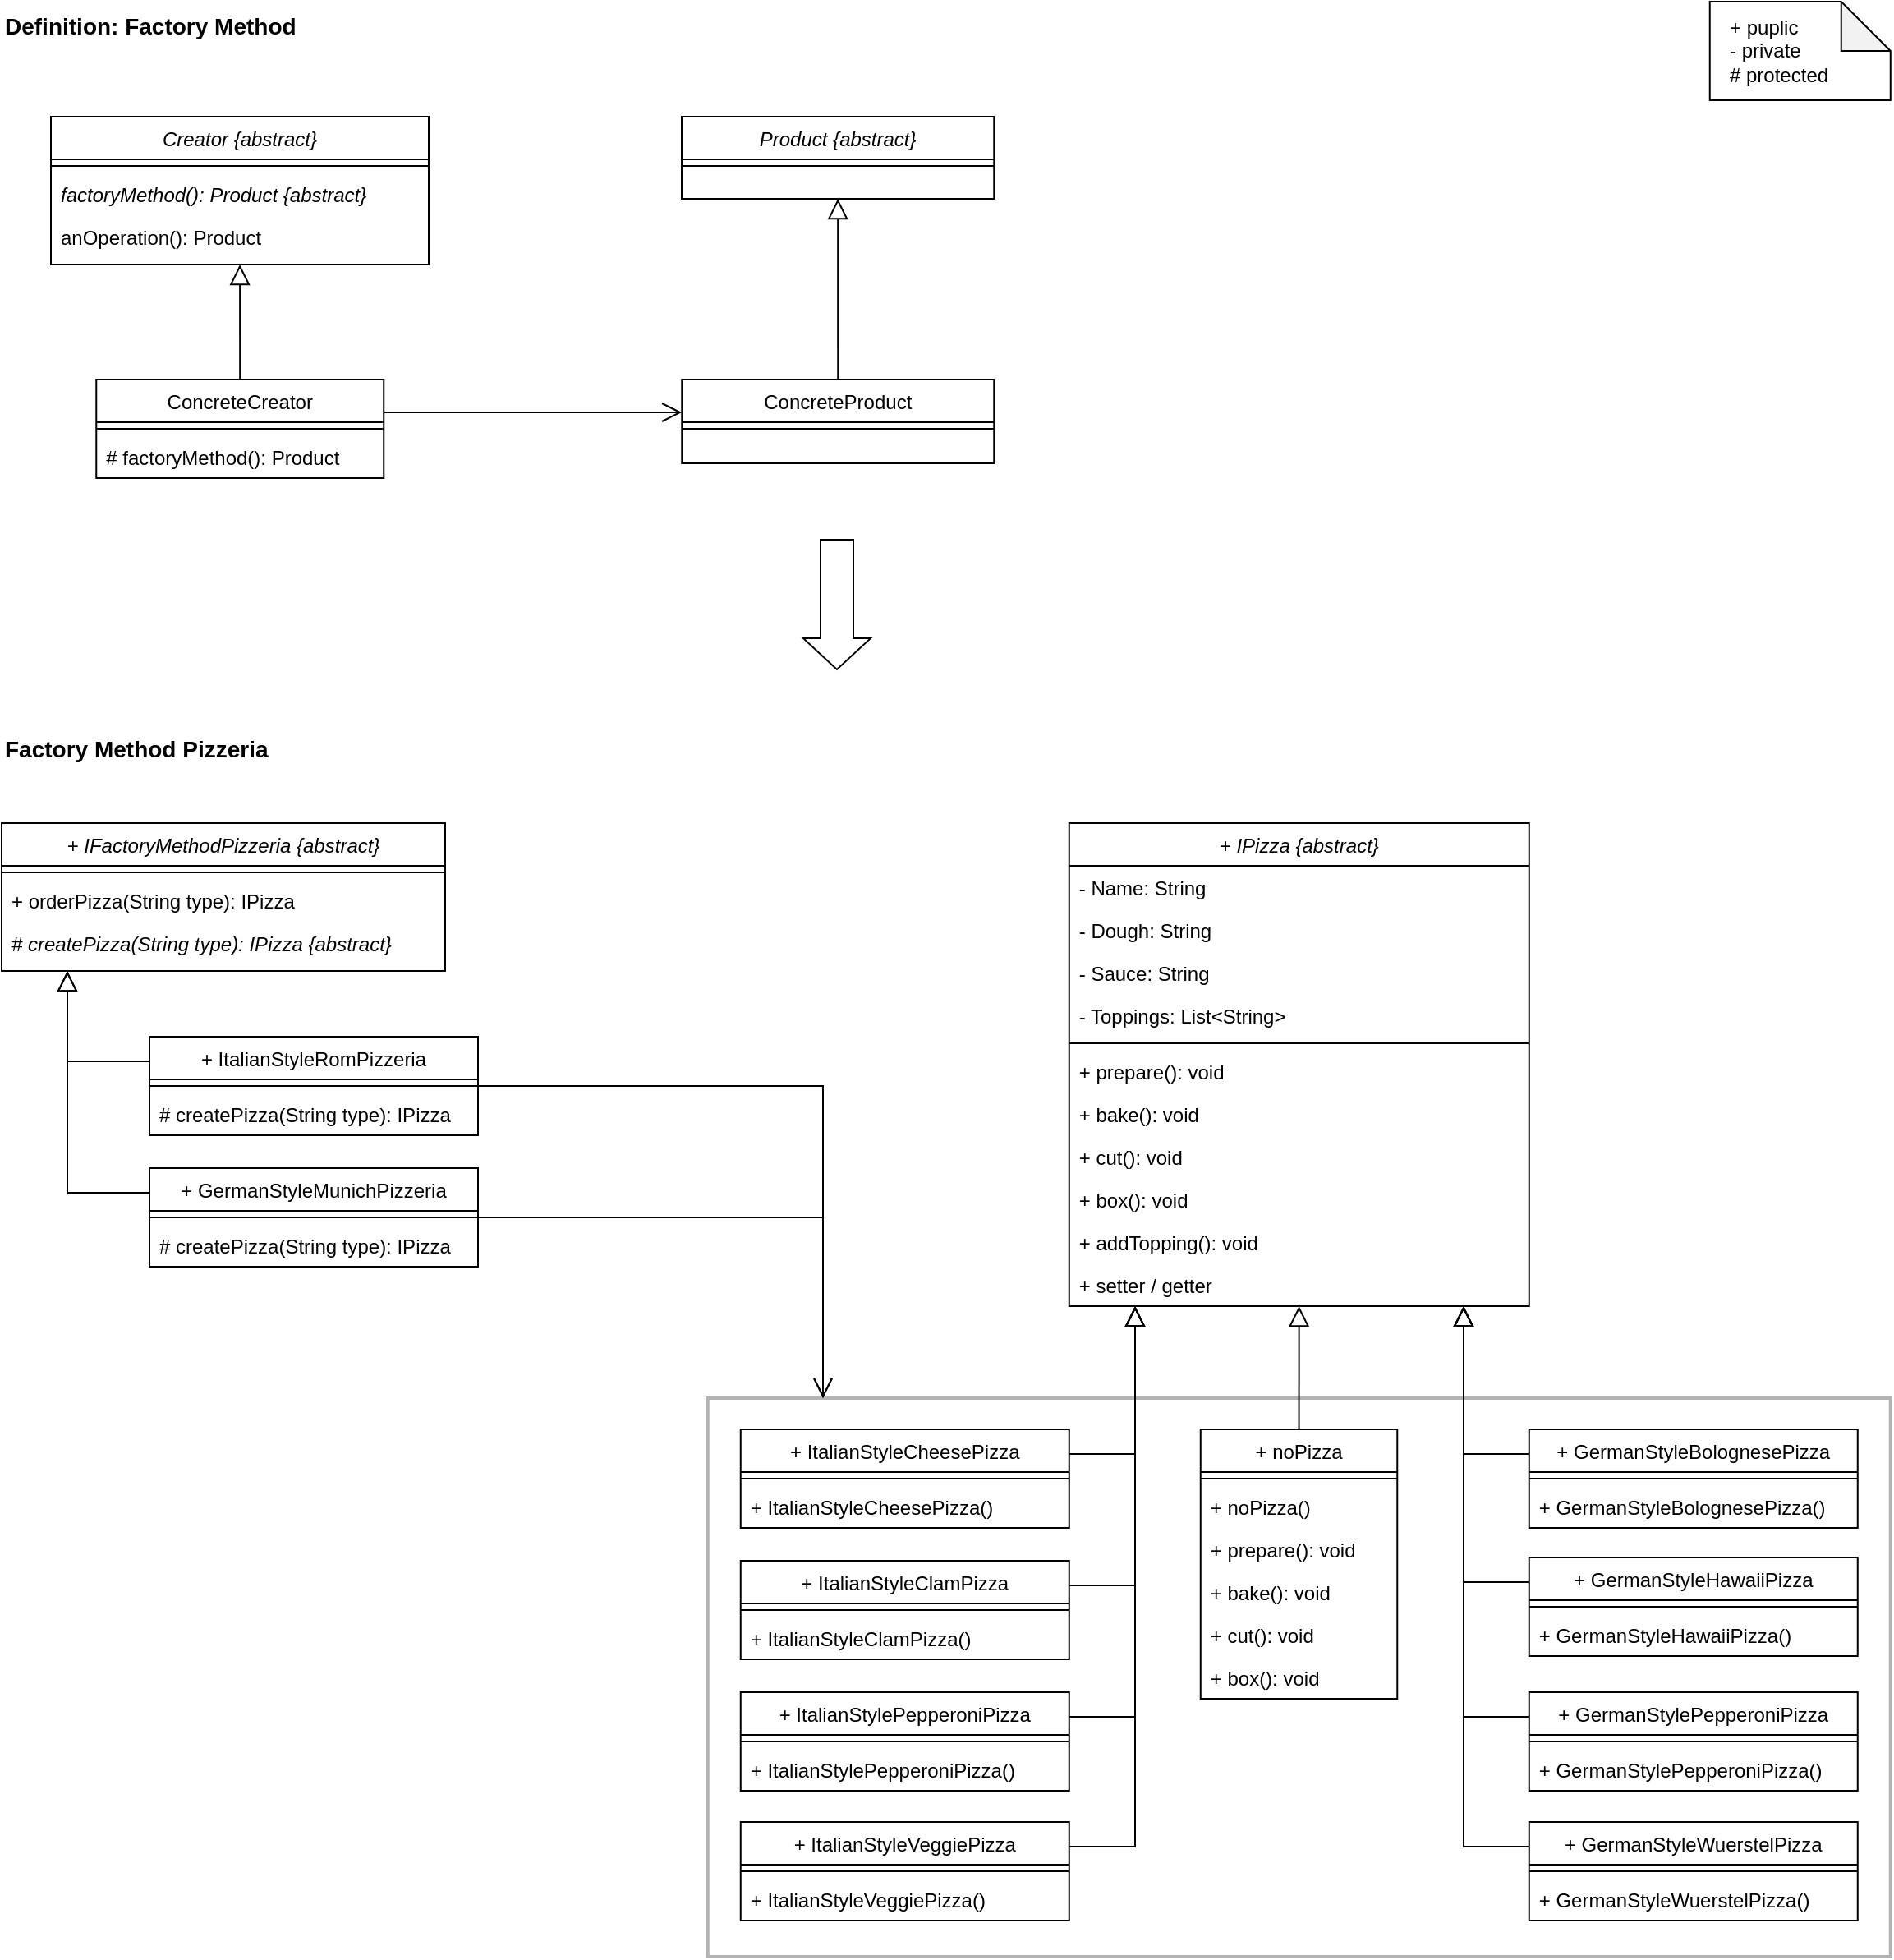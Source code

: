 <mxfile version="24.1.0" type="device">
  <diagram id="C5RBs43oDa-KdzZeNtuy" name="Page-1">
    <mxGraphModel dx="1418" dy="1647" grid="1" gridSize="10" guides="1" tooltips="1" connect="1" arrows="1" fold="1" page="1" pageScale="1" pageWidth="1169" pageHeight="827" math="0" shadow="0">
      <root>
        <mxCell id="WIyWlLk6GJQsqaUBKTNV-0" />
        <mxCell id="WIyWlLk6GJQsqaUBKTNV-1" parent="WIyWlLk6GJQsqaUBKTNV-0" />
        <mxCell id="6FyitzH5xC6aoxi7p-sE-175" value="" style="rounded=0;whiteSpace=wrap;html=1;strokeWidth=2;strokeColor=#B3B3B3;" parent="WIyWlLk6GJQsqaUBKTNV-1" vertex="1">
          <mxGeometry x="439.88" y="30" width="720" height="340" as="geometry" />
        </mxCell>
        <mxCell id="zkfFHV4jXpPFQw0GAbJ--0" value="+ IFactoryMethodPizzeria {abstract}" style="swimlane;fontStyle=2;align=center;verticalAlign=top;childLayout=stackLayout;horizontal=1;startSize=26;horizontalStack=0;resizeParent=1;resizeLast=0;collapsible=1;marginBottom=0;rounded=0;shadow=0;strokeWidth=1;" parent="WIyWlLk6GJQsqaUBKTNV-1" vertex="1">
          <mxGeometry x="10" y="-320" width="270" height="90" as="geometry">
            <mxRectangle x="230" y="140" width="160" height="26" as="alternateBounds" />
          </mxGeometry>
        </mxCell>
        <mxCell id="zkfFHV4jXpPFQw0GAbJ--4" value="" style="line;html=1;strokeWidth=1;align=left;verticalAlign=middle;spacingTop=-1;spacingLeft=3;spacingRight=3;rotatable=0;labelPosition=right;points=[];portConstraint=eastwest;" parent="zkfFHV4jXpPFQw0GAbJ--0" vertex="1">
          <mxGeometry y="26" width="270" height="8" as="geometry" />
        </mxCell>
        <mxCell id="6FyitzH5xC6aoxi7p-sE-13" value="+ orderPizza(String type): IPizza" style="text;align=left;verticalAlign=top;spacingLeft=4;spacingRight=4;overflow=hidden;rotatable=0;points=[[0,0.5],[1,0.5]];portConstraint=eastwest;" parent="zkfFHV4jXpPFQw0GAbJ--0" vertex="1">
          <mxGeometry y="34" width="270" height="26" as="geometry" />
        </mxCell>
        <mxCell id="zkfFHV4jXpPFQw0GAbJ--5" value="# createPizza(String type): IPizza {abstract}" style="text;align=left;verticalAlign=top;spacingLeft=4;spacingRight=4;overflow=hidden;rotatable=0;points=[[0,0.5],[1,0.5]];portConstraint=eastwest;fontStyle=2" parent="zkfFHV4jXpPFQw0GAbJ--0" vertex="1">
          <mxGeometry y="60" width="270" height="26" as="geometry" />
        </mxCell>
        <mxCell id="zkfFHV4jXpPFQw0GAbJ--6" value="+ GermanStyleMunichPizzeria" style="swimlane;fontStyle=0;align=center;verticalAlign=top;childLayout=stackLayout;horizontal=1;startSize=26;horizontalStack=0;resizeParent=1;resizeLast=0;collapsible=1;marginBottom=0;rounded=0;shadow=0;strokeWidth=1;" parent="WIyWlLk6GJQsqaUBKTNV-1" vertex="1">
          <mxGeometry x="100" y="-110" width="200" height="60" as="geometry">
            <mxRectangle x="130" y="380" width="160" height="26" as="alternateBounds" />
          </mxGeometry>
        </mxCell>
        <mxCell id="zkfFHV4jXpPFQw0GAbJ--9" value="" style="line;html=1;strokeWidth=1;align=left;verticalAlign=middle;spacingTop=-1;spacingLeft=3;spacingRight=3;rotatable=0;labelPosition=right;points=[];portConstraint=eastwest;" parent="zkfFHV4jXpPFQw0GAbJ--6" vertex="1">
          <mxGeometry y="26" width="200" height="8" as="geometry" />
        </mxCell>
        <mxCell id="6FyitzH5xC6aoxi7p-sE-15" value="# createPizza(String type): IPizza" style="text;align=left;verticalAlign=top;spacingLeft=4;spacingRight=4;overflow=hidden;rotatable=0;points=[[0,0.5],[1,0.5]];portConstraint=eastwest;fontStyle=0" parent="zkfFHV4jXpPFQw0GAbJ--6" vertex="1">
          <mxGeometry y="34" width="200" height="26" as="geometry" />
        </mxCell>
        <mxCell id="zkfFHV4jXpPFQw0GAbJ--12" value="" style="endArrow=block;endSize=10;endFill=0;shadow=0;strokeWidth=1;rounded=0;edgeStyle=elbowEdgeStyle;exitX=0;exitY=0.25;exitDx=0;exitDy=0;" parent="WIyWlLk6GJQsqaUBKTNV-1" source="zkfFHV4jXpPFQw0GAbJ--6" target="zkfFHV4jXpPFQw0GAbJ--0" edge="1">
          <mxGeometry width="160" relative="1" as="geometry">
            <mxPoint x="80" y="-257" as="sourcePoint" />
            <mxPoint x="80" y="-257" as="targetPoint" />
            <Array as="points">
              <mxPoint x="50" y="-100" />
            </Array>
          </mxGeometry>
        </mxCell>
        <mxCell id="6FyitzH5xC6aoxi7p-sE-14" value="&lt;div&gt;+ puplic&lt;/div&gt;&lt;div&gt;- private&lt;/div&gt;&lt;div&gt;# protected&lt;/div&gt;" style="shape=note;whiteSpace=wrap;html=1;backgroundOutline=1;darkOpacity=0.05;align=left;spacingLeft=10;" parent="WIyWlLk6GJQsqaUBKTNV-1" vertex="1">
          <mxGeometry x="1049.88" y="-820" width="110" height="60" as="geometry" />
        </mxCell>
        <mxCell id="6FyitzH5xC6aoxi7p-sE-16" value="+ ItalianStyleRomPizzeria" style="swimlane;fontStyle=0;align=center;verticalAlign=top;childLayout=stackLayout;horizontal=1;startSize=26;horizontalStack=0;resizeParent=1;resizeLast=0;collapsible=1;marginBottom=0;rounded=0;shadow=0;strokeWidth=1;" parent="WIyWlLk6GJQsqaUBKTNV-1" vertex="1">
          <mxGeometry x="100" y="-190" width="200" height="60" as="geometry">
            <mxRectangle x="130" y="380" width="160" height="26" as="alternateBounds" />
          </mxGeometry>
        </mxCell>
        <mxCell id="6FyitzH5xC6aoxi7p-sE-17" value="" style="line;html=1;strokeWidth=1;align=left;verticalAlign=middle;spacingTop=-1;spacingLeft=3;spacingRight=3;rotatable=0;labelPosition=right;points=[];portConstraint=eastwest;" parent="6FyitzH5xC6aoxi7p-sE-16" vertex="1">
          <mxGeometry y="26" width="200" height="8" as="geometry" />
        </mxCell>
        <mxCell id="6FyitzH5xC6aoxi7p-sE-18" value="# createPizza(String type): IPizza" style="text;align=left;verticalAlign=top;spacingLeft=4;spacingRight=4;overflow=hidden;rotatable=0;points=[[0,0.5],[1,0.5]];portConstraint=eastwest;fontStyle=0" parent="6FyitzH5xC6aoxi7p-sE-16" vertex="1">
          <mxGeometry y="34" width="200" height="26" as="geometry" />
        </mxCell>
        <mxCell id="6FyitzH5xC6aoxi7p-sE-19" value="" style="endArrow=block;endSize=10;endFill=0;shadow=0;strokeWidth=1;rounded=0;edgeStyle=elbowEdgeStyle;exitX=0;exitY=0.25;exitDx=0;exitDy=0;" parent="WIyWlLk6GJQsqaUBKTNV-1" source="6FyitzH5xC6aoxi7p-sE-16" target="zkfFHV4jXpPFQw0GAbJ--0" edge="1">
          <mxGeometry width="160" relative="1" as="geometry">
            <mxPoint x="31" y="-160" as="sourcePoint" />
            <mxPoint x="171" y="-240" as="targetPoint" />
            <Array as="points">
              <mxPoint x="50" y="-180" />
            </Array>
          </mxGeometry>
        </mxCell>
        <mxCell id="6FyitzH5xC6aoxi7p-sE-20" value="+ IPizza {abstract}" style="swimlane;fontStyle=2;align=center;verticalAlign=top;childLayout=stackLayout;horizontal=1;startSize=26;horizontalStack=0;resizeParent=1;resizeLast=0;collapsible=1;marginBottom=0;rounded=0;shadow=0;strokeWidth=1;" parent="WIyWlLk6GJQsqaUBKTNV-1" vertex="1">
          <mxGeometry x="659.88" y="-320" width="280" height="294" as="geometry">
            <mxRectangle x="230" y="140" width="160" height="26" as="alternateBounds" />
          </mxGeometry>
        </mxCell>
        <mxCell id="6FyitzH5xC6aoxi7p-sE-32" value="- Name: String" style="text;align=left;verticalAlign=top;spacingLeft=4;spacingRight=4;overflow=hidden;rotatable=0;points=[[0,0.5],[1,0.5]];portConstraint=eastwest;" parent="6FyitzH5xC6aoxi7p-sE-20" vertex="1">
          <mxGeometry y="26" width="280" height="26" as="geometry" />
        </mxCell>
        <mxCell id="6FyitzH5xC6aoxi7p-sE-33" value="- Dough: String" style="text;align=left;verticalAlign=top;spacingLeft=4;spacingRight=4;overflow=hidden;rotatable=0;points=[[0,0.5],[1,0.5]];portConstraint=eastwest;" parent="6FyitzH5xC6aoxi7p-sE-20" vertex="1">
          <mxGeometry y="52" width="280" height="26" as="geometry" />
        </mxCell>
        <mxCell id="6FyitzH5xC6aoxi7p-sE-34" value="- Sauce: String" style="text;align=left;verticalAlign=top;spacingLeft=4;spacingRight=4;overflow=hidden;rotatable=0;points=[[0,0.5],[1,0.5]];portConstraint=eastwest;" parent="6FyitzH5xC6aoxi7p-sE-20" vertex="1">
          <mxGeometry y="78" width="280" height="26" as="geometry" />
        </mxCell>
        <mxCell id="6FyitzH5xC6aoxi7p-sE-35" value="- Toppings: List&lt;String&gt;" style="text;align=left;verticalAlign=top;spacingLeft=4;spacingRight=4;overflow=hidden;rotatable=0;points=[[0,0.5],[1,0.5]];portConstraint=eastwest;" parent="6FyitzH5xC6aoxi7p-sE-20" vertex="1">
          <mxGeometry y="104" width="280" height="26" as="geometry" />
        </mxCell>
        <mxCell id="6FyitzH5xC6aoxi7p-sE-21" value="" style="line;html=1;strokeWidth=1;align=left;verticalAlign=middle;spacingTop=-1;spacingLeft=3;spacingRight=3;rotatable=0;labelPosition=right;points=[];portConstraint=eastwest;" parent="6FyitzH5xC6aoxi7p-sE-20" vertex="1">
          <mxGeometry y="130" width="280" height="8" as="geometry" />
        </mxCell>
        <mxCell id="6FyitzH5xC6aoxi7p-sE-22" value="+ prepare(): void" style="text;align=left;verticalAlign=top;spacingLeft=4;spacingRight=4;overflow=hidden;rotatable=0;points=[[0,0.5],[1,0.5]];portConstraint=eastwest;fontStyle=0" parent="6FyitzH5xC6aoxi7p-sE-20" vertex="1">
          <mxGeometry y="138" width="280" height="26" as="geometry" />
        </mxCell>
        <mxCell id="6FyitzH5xC6aoxi7p-sE-36" value="+ bake(): void" style="text;align=left;verticalAlign=top;spacingLeft=4;spacingRight=4;overflow=hidden;rotatable=0;points=[[0,0.5],[1,0.5]];portConstraint=eastwest;fontStyle=0" parent="6FyitzH5xC6aoxi7p-sE-20" vertex="1">
          <mxGeometry y="164" width="280" height="26" as="geometry" />
        </mxCell>
        <mxCell id="6FyitzH5xC6aoxi7p-sE-37" value="+ cut(): void" style="text;align=left;verticalAlign=top;spacingLeft=4;spacingRight=4;overflow=hidden;rotatable=0;points=[[0,0.5],[1,0.5]];portConstraint=eastwest;fontStyle=0" parent="6FyitzH5xC6aoxi7p-sE-20" vertex="1">
          <mxGeometry y="190" width="280" height="26" as="geometry" />
        </mxCell>
        <mxCell id="6FyitzH5xC6aoxi7p-sE-38" value="+ box(): void" style="text;align=left;verticalAlign=top;spacingLeft=4;spacingRight=4;overflow=hidden;rotatable=0;points=[[0,0.5],[1,0.5]];portConstraint=eastwest;fontStyle=0" parent="6FyitzH5xC6aoxi7p-sE-20" vertex="1">
          <mxGeometry y="216" width="280" height="26" as="geometry" />
        </mxCell>
        <mxCell id="6FyitzH5xC6aoxi7p-sE-39" value="+ addTopping(): void" style="text;align=left;verticalAlign=top;spacingLeft=4;spacingRight=4;overflow=hidden;rotatable=0;points=[[0,0.5],[1,0.5]];portConstraint=eastwest;fontStyle=0" parent="6FyitzH5xC6aoxi7p-sE-20" vertex="1">
          <mxGeometry y="242" width="280" height="26" as="geometry" />
        </mxCell>
        <mxCell id="6FyitzH5xC6aoxi7p-sE-40" value="+ setter / getter" style="text;align=left;verticalAlign=top;spacingLeft=4;spacingRight=4;overflow=hidden;rotatable=0;points=[[0,0.5],[1,0.5]];portConstraint=eastwest;fontStyle=0" parent="6FyitzH5xC6aoxi7p-sE-20" vertex="1">
          <mxGeometry y="268" width="280" height="26" as="geometry" />
        </mxCell>
        <mxCell id="6FyitzH5xC6aoxi7p-sE-24" value="+ GermanStyleBolognesePizza" style="swimlane;fontStyle=0;align=center;verticalAlign=top;childLayout=stackLayout;horizontal=1;startSize=26;horizontalStack=0;resizeParent=1;resizeLast=0;collapsible=1;marginBottom=0;rounded=0;shadow=0;strokeWidth=1;" parent="WIyWlLk6GJQsqaUBKTNV-1" vertex="1">
          <mxGeometry x="939.88" y="49" width="200" height="60" as="geometry">
            <mxRectangle x="130" y="380" width="160" height="26" as="alternateBounds" />
          </mxGeometry>
        </mxCell>
        <mxCell id="6FyitzH5xC6aoxi7p-sE-25" value="" style="line;html=1;strokeWidth=1;align=left;verticalAlign=middle;spacingTop=-1;spacingLeft=3;spacingRight=3;rotatable=0;labelPosition=right;points=[];portConstraint=eastwest;" parent="6FyitzH5xC6aoxi7p-sE-24" vertex="1">
          <mxGeometry y="26" width="200" height="8" as="geometry" />
        </mxCell>
        <mxCell id="6FyitzH5xC6aoxi7p-sE-86" value="+ GermanStyleBolognesePizza()" style="text;align=left;verticalAlign=top;spacingLeft=4;spacingRight=4;overflow=hidden;rotatable=0;points=[[0,0.5],[1,0.5]];portConstraint=eastwest;fontStyle=0" parent="6FyitzH5xC6aoxi7p-sE-24" vertex="1">
          <mxGeometry y="34" width="200" height="26" as="geometry" />
        </mxCell>
        <mxCell id="6FyitzH5xC6aoxi7p-sE-27" value="" style="endArrow=block;endSize=10;endFill=0;shadow=0;strokeWidth=1;rounded=0;edgeStyle=elbowEdgeStyle;exitX=0;exitY=0.25;exitDx=0;exitDy=0;" parent="WIyWlLk6GJQsqaUBKTNV-1" source="6FyitzH5xC6aoxi7p-sE-24" target="6FyitzH5xC6aoxi7p-sE-20" edge="1">
          <mxGeometry width="160" relative="1" as="geometry">
            <mxPoint x="869" y="42" as="sourcePoint" />
            <mxPoint x="955" y="29" as="targetPoint" />
            <Array as="points">
              <mxPoint x="900" y="44" />
            </Array>
          </mxGeometry>
        </mxCell>
        <mxCell id="6FyitzH5xC6aoxi7p-sE-31" value="" style="endArrow=block;endSize=10;endFill=0;shadow=0;strokeWidth=1;rounded=0;edgeStyle=elbowEdgeStyle;exitX=0;exitY=0.25;exitDx=0;exitDy=0;" parent="WIyWlLk6GJQsqaUBKTNV-1" source="6FyitzH5xC6aoxi7p-sE-87" target="6FyitzH5xC6aoxi7p-sE-20" edge="1">
          <mxGeometry width="160" relative="1" as="geometry">
            <mxPoint x="929" y="246.94" as="sourcePoint" />
            <mxPoint x="965" y="39" as="targetPoint" />
            <Array as="points">
              <mxPoint x="900" y="130" />
            </Array>
          </mxGeometry>
        </mxCell>
        <mxCell id="6FyitzH5xC6aoxi7p-sE-51" value="+ noPizza" style="swimlane;fontStyle=0;align=center;verticalAlign=top;childLayout=stackLayout;horizontal=1;startSize=26;horizontalStack=0;resizeParent=1;resizeLast=0;collapsible=1;marginBottom=0;rounded=0;shadow=0;strokeWidth=1;" parent="WIyWlLk6GJQsqaUBKTNV-1" vertex="1">
          <mxGeometry x="739.88" y="49" width="119.75" height="164" as="geometry">
            <mxRectangle x="130" y="380" width="160" height="26" as="alternateBounds" />
          </mxGeometry>
        </mxCell>
        <mxCell id="6FyitzH5xC6aoxi7p-sE-52" value="" style="line;html=1;strokeWidth=1;align=left;verticalAlign=middle;spacingTop=-1;spacingLeft=3;spacingRight=3;rotatable=0;labelPosition=right;points=[];portConstraint=eastwest;" parent="6FyitzH5xC6aoxi7p-sE-51" vertex="1">
          <mxGeometry y="26" width="119.75" height="8" as="geometry" />
        </mxCell>
        <mxCell id="6FyitzH5xC6aoxi7p-sE-101" value="+ noPizza()" style="text;align=left;verticalAlign=top;spacingLeft=4;spacingRight=4;overflow=hidden;rotatable=0;points=[[0,0.5],[1,0.5]];portConstraint=eastwest;fontStyle=0" parent="6FyitzH5xC6aoxi7p-sE-51" vertex="1">
          <mxGeometry y="34" width="119.75" height="26" as="geometry" />
        </mxCell>
        <mxCell id="6FyitzH5xC6aoxi7p-sE-53" value="+ prepare(): void" style="text;align=left;verticalAlign=top;spacingLeft=4;spacingRight=4;overflow=hidden;rotatable=0;points=[[0,0.5],[1,0.5]];portConstraint=eastwest;fontStyle=0" parent="6FyitzH5xC6aoxi7p-sE-51" vertex="1">
          <mxGeometry y="60" width="119.75" height="26" as="geometry" />
        </mxCell>
        <mxCell id="6FyitzH5xC6aoxi7p-sE-54" value="+ bake(): void" style="text;align=left;verticalAlign=top;spacingLeft=4;spacingRight=4;overflow=hidden;rotatable=0;points=[[0,0.5],[1,0.5]];portConstraint=eastwest;fontStyle=0" parent="6FyitzH5xC6aoxi7p-sE-51" vertex="1">
          <mxGeometry y="86" width="119.75" height="26" as="geometry" />
        </mxCell>
        <mxCell id="6FyitzH5xC6aoxi7p-sE-55" value="+ cut(): void" style="text;align=left;verticalAlign=top;spacingLeft=4;spacingRight=4;overflow=hidden;rotatable=0;points=[[0,0.5],[1,0.5]];portConstraint=eastwest;fontStyle=0" parent="6FyitzH5xC6aoxi7p-sE-51" vertex="1">
          <mxGeometry y="112" width="119.75" height="26" as="geometry" />
        </mxCell>
        <mxCell id="6FyitzH5xC6aoxi7p-sE-56" value="+ box(): void" style="text;align=left;verticalAlign=top;spacingLeft=4;spacingRight=4;overflow=hidden;rotatable=0;points=[[0,0.5],[1,0.5]];portConstraint=eastwest;fontStyle=0" parent="6FyitzH5xC6aoxi7p-sE-51" vertex="1">
          <mxGeometry y="138" width="119.75" height="26" as="geometry" />
        </mxCell>
        <mxCell id="6FyitzH5xC6aoxi7p-sE-57" value="+ ItalianStyleCheesePizza" style="swimlane;fontStyle=0;align=center;verticalAlign=top;childLayout=stackLayout;horizontal=1;startSize=26;horizontalStack=0;resizeParent=1;resizeLast=0;collapsible=1;marginBottom=0;rounded=0;shadow=0;strokeWidth=1;" parent="WIyWlLk6GJQsqaUBKTNV-1" vertex="1">
          <mxGeometry x="459.88" y="49" width="200" height="60" as="geometry">
            <mxRectangle x="130" y="380" width="160" height="26" as="alternateBounds" />
          </mxGeometry>
        </mxCell>
        <mxCell id="6FyitzH5xC6aoxi7p-sE-58" value="" style="line;html=1;strokeWidth=1;align=left;verticalAlign=middle;spacingTop=-1;spacingLeft=3;spacingRight=3;rotatable=0;labelPosition=right;points=[];portConstraint=eastwest;" parent="6FyitzH5xC6aoxi7p-sE-57" vertex="1">
          <mxGeometry y="26" width="200" height="8" as="geometry" />
        </mxCell>
        <mxCell id="6FyitzH5xC6aoxi7p-sE-62" value="+ ItalianStyleCheesePizza()" style="text;align=left;verticalAlign=top;spacingLeft=4;spacingRight=4;overflow=hidden;rotatable=0;points=[[0,0.5],[1,0.5]];portConstraint=eastwest;fontStyle=0" parent="6FyitzH5xC6aoxi7p-sE-57" vertex="1">
          <mxGeometry y="34" width="200" height="26" as="geometry" />
        </mxCell>
        <mxCell id="6FyitzH5xC6aoxi7p-sE-63" value="" style="endArrow=block;endSize=10;endFill=0;shadow=0;strokeWidth=1;rounded=0;edgeStyle=elbowEdgeStyle;exitX=1;exitY=0.25;exitDx=0;exitDy=0;" parent="WIyWlLk6GJQsqaUBKTNV-1" source="6FyitzH5xC6aoxi7p-sE-57" target="6FyitzH5xC6aoxi7p-sE-20" edge="1">
          <mxGeometry width="160" relative="1" as="geometry">
            <mxPoint x="670" y="44" as="sourcePoint" />
            <mxPoint x="700.25" y="-7" as="targetPoint" />
            <Array as="points">
              <mxPoint x="700" y="40" />
            </Array>
          </mxGeometry>
        </mxCell>
        <mxCell id="6FyitzH5xC6aoxi7p-sE-64" value="" style="endArrow=block;endSize=10;endFill=0;shadow=0;strokeWidth=1;rounded=0;edgeStyle=elbowEdgeStyle;exitX=1;exitY=0.25;exitDx=0;exitDy=0;" parent="WIyWlLk6GJQsqaUBKTNV-1" source="6FyitzH5xC6aoxi7p-sE-65" target="6FyitzH5xC6aoxi7p-sE-20" edge="1">
          <mxGeometry width="160" relative="1" as="geometry">
            <mxPoint x="684" y="229" as="sourcePoint" />
            <mxPoint x="700.25" y="-7" as="targetPoint" />
            <Array as="points">
              <mxPoint x="700" y="120" />
            </Array>
          </mxGeometry>
        </mxCell>
        <mxCell id="6FyitzH5xC6aoxi7p-sE-65" value="+ ItalianStyleClamPizza" style="swimlane;fontStyle=0;align=center;verticalAlign=top;childLayout=stackLayout;horizontal=1;startSize=26;horizontalStack=0;resizeParent=1;resizeLast=0;collapsible=1;marginBottom=0;rounded=0;shadow=0;strokeWidth=1;" parent="WIyWlLk6GJQsqaUBKTNV-1" vertex="1">
          <mxGeometry x="459.88" y="129" width="200" height="60" as="geometry">
            <mxRectangle x="130" y="380" width="160" height="26" as="alternateBounds" />
          </mxGeometry>
        </mxCell>
        <mxCell id="6FyitzH5xC6aoxi7p-sE-66" value="" style="line;html=1;strokeWidth=1;align=left;verticalAlign=middle;spacingTop=-1;spacingLeft=3;spacingRight=3;rotatable=0;labelPosition=right;points=[];portConstraint=eastwest;" parent="6FyitzH5xC6aoxi7p-sE-65" vertex="1">
          <mxGeometry y="26" width="200" height="8" as="geometry" />
        </mxCell>
        <mxCell id="6FyitzH5xC6aoxi7p-sE-77" value="+ ItalianStyleClamPizza()" style="text;align=left;verticalAlign=top;spacingLeft=4;spacingRight=4;overflow=hidden;rotatable=0;points=[[0,0.5],[1,0.5]];portConstraint=eastwest;fontStyle=0" parent="6FyitzH5xC6aoxi7p-sE-65" vertex="1">
          <mxGeometry y="34" width="200" height="26" as="geometry" />
        </mxCell>
        <mxCell id="6FyitzH5xC6aoxi7p-sE-78" value="+ ItalianStylePepperoniPizza" style="swimlane;fontStyle=0;align=center;verticalAlign=top;childLayout=stackLayout;horizontal=1;startSize=26;horizontalStack=0;resizeParent=1;resizeLast=0;collapsible=1;marginBottom=0;rounded=0;shadow=0;strokeWidth=1;" parent="WIyWlLk6GJQsqaUBKTNV-1" vertex="1">
          <mxGeometry x="459.88" y="209" width="200" height="60" as="geometry">
            <mxRectangle x="130" y="380" width="160" height="26" as="alternateBounds" />
          </mxGeometry>
        </mxCell>
        <mxCell id="6FyitzH5xC6aoxi7p-sE-79" value="" style="line;html=1;strokeWidth=1;align=left;verticalAlign=middle;spacingTop=-1;spacingLeft=3;spacingRight=3;rotatable=0;labelPosition=right;points=[];portConstraint=eastwest;" parent="6FyitzH5xC6aoxi7p-sE-78" vertex="1">
          <mxGeometry y="26" width="200" height="8" as="geometry" />
        </mxCell>
        <mxCell id="6FyitzH5xC6aoxi7p-sE-80" value="+ ItalianStylePepperoniPizza()" style="text;align=left;verticalAlign=top;spacingLeft=4;spacingRight=4;overflow=hidden;rotatable=0;points=[[0,0.5],[1,0.5]];portConstraint=eastwest;fontStyle=0" parent="6FyitzH5xC6aoxi7p-sE-78" vertex="1">
          <mxGeometry y="34" width="200" height="26" as="geometry" />
        </mxCell>
        <mxCell id="6FyitzH5xC6aoxi7p-sE-81" value="+ ItalianStyleVeggiePizza" style="swimlane;fontStyle=0;align=center;verticalAlign=top;childLayout=stackLayout;horizontal=1;startSize=26;horizontalStack=0;resizeParent=1;resizeLast=0;collapsible=1;marginBottom=0;rounded=0;shadow=0;strokeWidth=1;" parent="WIyWlLk6GJQsqaUBKTNV-1" vertex="1">
          <mxGeometry x="459.88" y="288" width="200" height="60" as="geometry">
            <mxRectangle x="130" y="380" width="160" height="26" as="alternateBounds" />
          </mxGeometry>
        </mxCell>
        <mxCell id="6FyitzH5xC6aoxi7p-sE-82" value="" style="line;html=1;strokeWidth=1;align=left;verticalAlign=middle;spacingTop=-1;spacingLeft=3;spacingRight=3;rotatable=0;labelPosition=right;points=[];portConstraint=eastwest;" parent="6FyitzH5xC6aoxi7p-sE-81" vertex="1">
          <mxGeometry y="26" width="200" height="8" as="geometry" />
        </mxCell>
        <mxCell id="6FyitzH5xC6aoxi7p-sE-83" value="+ ItalianStyleVeggiePizza()" style="text;align=left;verticalAlign=top;spacingLeft=4;spacingRight=4;overflow=hidden;rotatable=0;points=[[0,0.5],[1,0.5]];portConstraint=eastwest;fontStyle=0" parent="6FyitzH5xC6aoxi7p-sE-81" vertex="1">
          <mxGeometry y="34" width="200" height="26" as="geometry" />
        </mxCell>
        <mxCell id="6FyitzH5xC6aoxi7p-sE-84" value="" style="endArrow=block;endSize=10;endFill=0;shadow=0;strokeWidth=1;rounded=0;edgeStyle=elbowEdgeStyle;exitX=1;exitY=0.25;exitDx=0;exitDy=0;" parent="WIyWlLk6GJQsqaUBKTNV-1" source="6FyitzH5xC6aoxi7p-sE-78" target="6FyitzH5xC6aoxi7p-sE-20" edge="1">
          <mxGeometry width="160" relative="1" as="geometry">
            <mxPoint x="675" y="134" as="sourcePoint" />
            <mxPoint x="725" y="39" as="targetPoint" />
            <Array as="points">
              <mxPoint x="700" y="210" />
            </Array>
          </mxGeometry>
        </mxCell>
        <mxCell id="6FyitzH5xC6aoxi7p-sE-85" value="" style="endArrow=block;endSize=10;endFill=0;shadow=0;strokeWidth=1;rounded=0;edgeStyle=elbowEdgeStyle;exitX=1;exitY=0.25;exitDx=0;exitDy=0;" parent="WIyWlLk6GJQsqaUBKTNV-1" source="6FyitzH5xC6aoxi7p-sE-81" target="6FyitzH5xC6aoxi7p-sE-20" edge="1">
          <mxGeometry width="160" relative="1" as="geometry">
            <mxPoint x="675" y="214" as="sourcePoint" />
            <mxPoint x="715" y="3" as="targetPoint" />
            <Array as="points">
              <mxPoint x="700" y="283" />
            </Array>
          </mxGeometry>
        </mxCell>
        <mxCell id="6FyitzH5xC6aoxi7p-sE-87" value="+ GermanStyleHawaiiPizza" style="swimlane;fontStyle=0;align=center;verticalAlign=top;childLayout=stackLayout;horizontal=1;startSize=26;horizontalStack=0;resizeParent=1;resizeLast=0;collapsible=1;marginBottom=0;rounded=0;shadow=0;strokeWidth=1;" parent="WIyWlLk6GJQsqaUBKTNV-1" vertex="1">
          <mxGeometry x="939.88" y="127" width="200" height="60" as="geometry">
            <mxRectangle x="130" y="380" width="160" height="26" as="alternateBounds" />
          </mxGeometry>
        </mxCell>
        <mxCell id="6FyitzH5xC6aoxi7p-sE-88" value="" style="line;html=1;strokeWidth=1;align=left;verticalAlign=middle;spacingTop=-1;spacingLeft=3;spacingRight=3;rotatable=0;labelPosition=right;points=[];portConstraint=eastwest;" parent="6FyitzH5xC6aoxi7p-sE-87" vertex="1">
          <mxGeometry y="26" width="200" height="8" as="geometry" />
        </mxCell>
        <mxCell id="6FyitzH5xC6aoxi7p-sE-89" value="+ GermanStyleHawaiiPizza()" style="text;align=left;verticalAlign=top;spacingLeft=4;spacingRight=4;overflow=hidden;rotatable=0;points=[[0,0.5],[1,0.5]];portConstraint=eastwest;fontStyle=0" parent="6FyitzH5xC6aoxi7p-sE-87" vertex="1">
          <mxGeometry y="34" width="200" height="26" as="geometry" />
        </mxCell>
        <mxCell id="6FyitzH5xC6aoxi7p-sE-90" value="+ GermanStylePepperoniPizza" style="swimlane;fontStyle=0;align=center;verticalAlign=top;childLayout=stackLayout;horizontal=1;startSize=26;horizontalStack=0;resizeParent=1;resizeLast=0;collapsible=1;marginBottom=0;rounded=0;shadow=0;strokeWidth=1;" parent="WIyWlLk6GJQsqaUBKTNV-1" vertex="1">
          <mxGeometry x="939.88" y="209" width="200" height="60" as="geometry">
            <mxRectangle x="130" y="380" width="160" height="26" as="alternateBounds" />
          </mxGeometry>
        </mxCell>
        <mxCell id="6FyitzH5xC6aoxi7p-sE-91" value="" style="line;html=1;strokeWidth=1;align=left;verticalAlign=middle;spacingTop=-1;spacingLeft=3;spacingRight=3;rotatable=0;labelPosition=right;points=[];portConstraint=eastwest;" parent="6FyitzH5xC6aoxi7p-sE-90" vertex="1">
          <mxGeometry y="26" width="200" height="8" as="geometry" />
        </mxCell>
        <mxCell id="6FyitzH5xC6aoxi7p-sE-92" value="+ GermanStylePepperoniPizza()" style="text;align=left;verticalAlign=top;spacingLeft=4;spacingRight=4;overflow=hidden;rotatable=0;points=[[0,0.5],[1,0.5]];portConstraint=eastwest;fontStyle=0" parent="6FyitzH5xC6aoxi7p-sE-90" vertex="1">
          <mxGeometry y="34" width="200" height="26" as="geometry" />
        </mxCell>
        <mxCell id="6FyitzH5xC6aoxi7p-sE-93" value="" style="endArrow=block;endSize=10;endFill=0;shadow=0;strokeWidth=1;rounded=0;edgeStyle=elbowEdgeStyle;exitX=0;exitY=0.25;exitDx=0;exitDy=0;" parent="WIyWlLk6GJQsqaUBKTNV-1" source="6FyitzH5xC6aoxi7p-sE-90" target="6FyitzH5xC6aoxi7p-sE-20" edge="1">
          <mxGeometry width="160" relative="1" as="geometry">
            <mxPoint x="950" y="132" as="sourcePoint" />
            <mxPoint x="901" y="4" as="targetPoint" />
            <Array as="points">
              <mxPoint x="900" y="210" />
            </Array>
          </mxGeometry>
        </mxCell>
        <mxCell id="6FyitzH5xC6aoxi7p-sE-94" value="+ GermanStyleWuerstelPizza" style="swimlane;fontStyle=0;align=center;verticalAlign=top;childLayout=stackLayout;horizontal=1;startSize=26;horizontalStack=0;resizeParent=1;resizeLast=0;collapsible=1;marginBottom=0;rounded=0;shadow=0;strokeWidth=1;" parent="WIyWlLk6GJQsqaUBKTNV-1" vertex="1">
          <mxGeometry x="939.88" y="288" width="200" height="60" as="geometry">
            <mxRectangle x="130" y="380" width="160" height="26" as="alternateBounds" />
          </mxGeometry>
        </mxCell>
        <mxCell id="6FyitzH5xC6aoxi7p-sE-95" value="" style="line;html=1;strokeWidth=1;align=left;verticalAlign=middle;spacingTop=-1;spacingLeft=3;spacingRight=3;rotatable=0;labelPosition=right;points=[];portConstraint=eastwest;" parent="6FyitzH5xC6aoxi7p-sE-94" vertex="1">
          <mxGeometry y="26" width="200" height="8" as="geometry" />
        </mxCell>
        <mxCell id="6FyitzH5xC6aoxi7p-sE-96" value="+ GermanStyleWuerstelPizza()" style="text;align=left;verticalAlign=top;spacingLeft=4;spacingRight=4;overflow=hidden;rotatable=0;points=[[0,0.5],[1,0.5]];portConstraint=eastwest;fontStyle=0" parent="6FyitzH5xC6aoxi7p-sE-94" vertex="1">
          <mxGeometry y="34" width="200" height="26" as="geometry" />
        </mxCell>
        <mxCell id="6FyitzH5xC6aoxi7p-sE-98" value="" style="endArrow=block;endSize=10;endFill=0;shadow=0;strokeWidth=1;rounded=0;edgeStyle=elbowEdgeStyle;exitX=0;exitY=0.25;exitDx=0;exitDy=0;" parent="WIyWlLk6GJQsqaUBKTNV-1" source="6FyitzH5xC6aoxi7p-sE-94" target="6FyitzH5xC6aoxi7p-sE-20" edge="1">
          <mxGeometry width="160" relative="1" as="geometry">
            <mxPoint x="950" y="214" as="sourcePoint" />
            <mxPoint x="910" y="4" as="targetPoint" />
            <Array as="points">
              <mxPoint x="900" y="290" />
            </Array>
          </mxGeometry>
        </mxCell>
        <mxCell id="6FyitzH5xC6aoxi7p-sE-99" value="" style="endArrow=block;endSize=10;endFill=0;shadow=0;strokeWidth=1;rounded=0;" parent="WIyWlLk6GJQsqaUBKTNV-1" source="6FyitzH5xC6aoxi7p-sE-51" target="6FyitzH5xC6aoxi7p-sE-20" edge="1">
          <mxGeometry width="160" relative="1" as="geometry">
            <mxPoint x="950" y="293" as="sourcePoint" />
            <mxPoint x="910" y="4" as="targetPoint" />
          </mxGeometry>
        </mxCell>
        <mxCell id="6FyitzH5xC6aoxi7p-sE-102" value="" style="endArrow=open;html=1;rounded=0;endFill=0;strokeWidth=1;endSize=10;startSize=10;edgeStyle=elbowEdgeStyle;" parent="WIyWlLk6GJQsqaUBKTNV-1" source="6FyitzH5xC6aoxi7p-sE-16" target="6FyitzH5xC6aoxi7p-sE-175" edge="1">
          <mxGeometry width="50" height="50" relative="1" as="geometry">
            <mxPoint x="390" y="-295" as="sourcePoint" />
            <mxPoint x="680" y="-295" as="targetPoint" />
            <Array as="points">
              <mxPoint x="510" />
            </Array>
          </mxGeometry>
        </mxCell>
        <mxCell id="6FyitzH5xC6aoxi7p-sE-105" value="" style="endArrow=open;html=1;rounded=0;endFill=0;strokeWidth=1;endSize=10;startSize=10;edgeStyle=elbowEdgeStyle;" parent="WIyWlLk6GJQsqaUBKTNV-1" source="zkfFHV4jXpPFQw0GAbJ--6" target="6FyitzH5xC6aoxi7p-sE-175" edge="1">
          <mxGeometry width="50" height="50" relative="1" as="geometry">
            <mxPoint x="420" y="-210" as="sourcePoint" />
            <mxPoint x="690" y="-285" as="targetPoint" />
            <Array as="points">
              <mxPoint x="510" y="20" />
            </Array>
          </mxGeometry>
        </mxCell>
        <mxCell id="6FyitzH5xC6aoxi7p-sE-106" value="Creator {abstract}" style="swimlane;fontStyle=2;align=center;verticalAlign=top;childLayout=stackLayout;horizontal=1;startSize=26;horizontalStack=0;resizeParent=1;resizeLast=0;collapsible=1;marginBottom=0;rounded=0;shadow=0;strokeWidth=1;" parent="WIyWlLk6GJQsqaUBKTNV-1" vertex="1">
          <mxGeometry x="40" y="-750" width="230" height="90" as="geometry">
            <mxRectangle x="230" y="140" width="160" height="26" as="alternateBounds" />
          </mxGeometry>
        </mxCell>
        <mxCell id="6FyitzH5xC6aoxi7p-sE-107" value="" style="line;html=1;strokeWidth=1;align=left;verticalAlign=middle;spacingTop=-1;spacingLeft=3;spacingRight=3;rotatable=0;labelPosition=right;points=[];portConstraint=eastwest;" parent="6FyitzH5xC6aoxi7p-sE-106" vertex="1">
          <mxGeometry y="26" width="230" height="8" as="geometry" />
        </mxCell>
        <mxCell id="6FyitzH5xC6aoxi7p-sE-109" value="factoryMethod(): Product {abstract}" style="text;align=left;verticalAlign=top;spacingLeft=4;spacingRight=4;overflow=hidden;rotatable=0;points=[[0,0.5],[1,0.5]];portConstraint=eastwest;fontStyle=2" parent="6FyitzH5xC6aoxi7p-sE-106" vertex="1">
          <mxGeometry y="34" width="230" height="26" as="geometry" />
        </mxCell>
        <mxCell id="6FyitzH5xC6aoxi7p-sE-108" value="anOperation(): Product" style="text;align=left;verticalAlign=top;spacingLeft=4;spacingRight=4;overflow=hidden;rotatable=0;points=[[0,0.5],[1,0.5]];portConstraint=eastwest;" parent="6FyitzH5xC6aoxi7p-sE-106" vertex="1">
          <mxGeometry y="60" width="230" height="26" as="geometry" />
        </mxCell>
        <mxCell id="6FyitzH5xC6aoxi7p-sE-115" value="ConcreteCreator" style="swimlane;fontStyle=0;align=center;verticalAlign=top;childLayout=stackLayout;horizontal=1;startSize=26;horizontalStack=0;resizeParent=1;resizeLast=0;collapsible=1;marginBottom=0;rounded=0;shadow=0;strokeWidth=1;" parent="WIyWlLk6GJQsqaUBKTNV-1" vertex="1">
          <mxGeometry x="67.63" y="-590" width="175" height="60" as="geometry">
            <mxRectangle x="130" y="380" width="160" height="26" as="alternateBounds" />
          </mxGeometry>
        </mxCell>
        <mxCell id="6FyitzH5xC6aoxi7p-sE-116" value="" style="line;html=1;strokeWidth=1;align=left;verticalAlign=middle;spacingTop=-1;spacingLeft=3;spacingRight=3;rotatable=0;labelPosition=right;points=[];portConstraint=eastwest;" parent="6FyitzH5xC6aoxi7p-sE-115" vertex="1">
          <mxGeometry y="26" width="175" height="8" as="geometry" />
        </mxCell>
        <mxCell id="6FyitzH5xC6aoxi7p-sE-117" value="# factoryMethod(): Product" style="text;align=left;verticalAlign=top;spacingLeft=4;spacingRight=4;overflow=hidden;rotatable=0;points=[[0,0.5],[1,0.5]];portConstraint=eastwest;fontStyle=0" parent="6FyitzH5xC6aoxi7p-sE-115" vertex="1">
          <mxGeometry y="34" width="175" height="26" as="geometry" />
        </mxCell>
        <mxCell id="6FyitzH5xC6aoxi7p-sE-118" value="" style="endArrow=block;endSize=10;endFill=0;shadow=0;strokeWidth=1;rounded=0;" parent="WIyWlLk6GJQsqaUBKTNV-1" source="6FyitzH5xC6aoxi7p-sE-115" target="6FyitzH5xC6aoxi7p-sE-106" edge="1">
          <mxGeometry width="160" relative="1" as="geometry">
            <mxPoint x="61" y="-590" as="sourcePoint" />
            <mxPoint x="201" y="-670" as="targetPoint" />
          </mxGeometry>
        </mxCell>
        <mxCell id="6FyitzH5xC6aoxi7p-sE-119" value="Product {abstract}" style="swimlane;fontStyle=2;align=center;verticalAlign=top;childLayout=stackLayout;horizontal=1;startSize=26;horizontalStack=0;resizeParent=1;resizeLast=0;collapsible=1;marginBottom=0;rounded=0;shadow=0;strokeWidth=1;" parent="WIyWlLk6GJQsqaUBKTNV-1" vertex="1">
          <mxGeometry x="424" y="-750" width="190.13" height="50" as="geometry">
            <mxRectangle x="230" y="140" width="160" height="26" as="alternateBounds" />
          </mxGeometry>
        </mxCell>
        <mxCell id="6FyitzH5xC6aoxi7p-sE-124" value="" style="line;html=1;strokeWidth=1;align=left;verticalAlign=middle;spacingTop=-1;spacingLeft=3;spacingRight=3;rotatable=0;labelPosition=right;points=[];portConstraint=eastwest;" parent="6FyitzH5xC6aoxi7p-sE-119" vertex="1">
          <mxGeometry y="26" width="190.13" height="8" as="geometry" />
        </mxCell>
        <mxCell id="6FyitzH5xC6aoxi7p-sE-136" value="ConcreteProduct" style="swimlane;fontStyle=0;align=center;verticalAlign=top;childLayout=stackLayout;horizontal=1;startSize=26;horizontalStack=0;resizeParent=1;resizeLast=0;collapsible=1;marginBottom=0;rounded=0;shadow=0;strokeWidth=1;" parent="WIyWlLk6GJQsqaUBKTNV-1" vertex="1">
          <mxGeometry x="424.13" y="-590" width="190" height="51" as="geometry">
            <mxRectangle x="130" y="380" width="160" height="26" as="alternateBounds" />
          </mxGeometry>
        </mxCell>
        <mxCell id="6FyitzH5xC6aoxi7p-sE-137" value="" style="line;html=1;strokeWidth=1;align=left;verticalAlign=middle;spacingTop=-1;spacingLeft=3;spacingRight=3;rotatable=0;labelPosition=right;points=[];portConstraint=eastwest;" parent="6FyitzH5xC6aoxi7p-sE-136" vertex="1">
          <mxGeometry y="26" width="190" height="8" as="geometry" />
        </mxCell>
        <mxCell id="6FyitzH5xC6aoxi7p-sE-170" value="" style="endArrow=block;endSize=10;endFill=0;shadow=0;strokeWidth=1;rounded=0;" parent="WIyWlLk6GJQsqaUBKTNV-1" source="6FyitzH5xC6aoxi7p-sE-136" target="6FyitzH5xC6aoxi7p-sE-119" edge="1">
          <mxGeometry width="160" relative="1" as="geometry">
            <mxPoint x="714.13" y="-147" as="sourcePoint" />
            <mxPoint x="674.13" y="-436" as="targetPoint" />
          </mxGeometry>
        </mxCell>
        <mxCell id="6FyitzH5xC6aoxi7p-sE-171" value="" style="endArrow=open;html=1;rounded=0;endFill=0;strokeWidth=1;endSize=10;startSize=10;edgeStyle=elbowEdgeStyle;" parent="WIyWlLk6GJQsqaUBKTNV-1" source="6FyitzH5xC6aoxi7p-sE-115" target="6FyitzH5xC6aoxi7p-sE-136" edge="1">
          <mxGeometry width="50" height="50" relative="1" as="geometry">
            <mxPoint x="420.13" y="-745" as="sourcePoint" />
            <mxPoint x="710.13" y="-745" as="targetPoint" />
            <Array as="points">
              <mxPoint x="330.13" y="-570" />
            </Array>
          </mxGeometry>
        </mxCell>
        <mxCell id="6FyitzH5xC6aoxi7p-sE-173" value="Factory Method Pizzeria" style="text;html=1;align=left;verticalAlign=middle;whiteSpace=wrap;rounded=0;fontSize=14;fontStyle=1" parent="WIyWlLk6GJQsqaUBKTNV-1" vertex="1">
          <mxGeometry x="10" y="-380" width="180" height="30" as="geometry" />
        </mxCell>
        <mxCell id="6FyitzH5xC6aoxi7p-sE-174" value="Definition: Factory Method" style="text;html=1;align=left;verticalAlign=middle;whiteSpace=wrap;rounded=0;fontSize=14;fontStyle=1" parent="WIyWlLk6GJQsqaUBKTNV-1" vertex="1">
          <mxGeometry x="10" y="-820" width="210" height="30" as="geometry" />
        </mxCell>
        <mxCell id="YMml79OjSj0CE-H405OL-0" value="" style="shape=flexArrow;endArrow=classic;html=1;rounded=0;width=20;" edge="1" parent="WIyWlLk6GJQsqaUBKTNV-1">
          <mxGeometry width="50" height="50" relative="1" as="geometry">
            <mxPoint x="518.5" y="-493" as="sourcePoint" />
            <mxPoint x="518.5" y="-413" as="targetPoint" />
          </mxGeometry>
        </mxCell>
      </root>
    </mxGraphModel>
  </diagram>
</mxfile>
